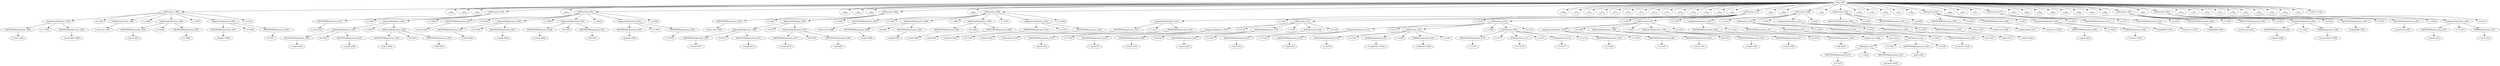 digraph {

"Prog_1987"->"CallFunction_1988";
"CallFunction_1988"->"AssignmentOpetators_1989";
"AssignmentOpetators_1989"->"IDENTIFIERExpression_1990";
"IDENTIFIERExpression_1990"->"<schiz>1991";
"AssignmentOpetators_1989"->"<<->1992";
"AssignmentOpetators_1989"->"IDENTIFIERExpression_1993";
"IDENTIFIERExpression_1993"->"<read.table>1994";
"CallFunction_1988"->"<(>1995";
"CallFunction_1988"->"STRINGExpression_1996";
"STRINGExpression_1996"->"<'schiz.txt'>1997";
"CallFunction_1988"->"<,>1998";
"CallFunction_1988"->"AssignmentOpetators_1999";
"AssignmentOpetators_1999"->"IDENTIFIERExpression_2000";
"IDENTIFIERExpression_2000"->"<as.is>2001";
"AssignmentOpetators_1999"->"<=>2002";
"AssignmentOpetators_1999"->"IDENTIFIERExpression_2003";
"IDENTIFIERExpression_2003"->"<T>2004";
"CallFunction_1988"->"<,>2005";
"CallFunction_1988"->"AssignmentOpetators_2006";
"AssignmentOpetators_2006"->"IDENTIFIERExpression_2007";
"IDENTIFIERExpression_2007"->"<header>2008";
"AssignmentOpetators_2006"->"<=>2009";
"AssignmentOpetators_2006"->"IDENTIFIERExpression_2010";
"IDENTIFIERExpression_2010"->"<T>2011";
"CallFunction_1988"->"<)>2012";
"Prog_1987"->"<
>2013";
"Prog_1987"->"<
>2014";
"Prog_1987"->"<
>2015";
"Prog_1987"->"CallFunction_2016";
"CallFunction_2016"->"IDENTIFIERExpression_2017";
"IDENTIFIERExpression_2017"->"<t.test>2018";
"CallFunction_2016"->"<(>2019";
"CallFunction_2016"->"MinusOrPlusBinary_2020";
"MinusOrPlusBinary_2020"->"DollarAndAtOperators_2021";
"DollarAndAtOperators_2021"->"IDENTIFIERExpression_2022";
"IDENTIFIERExpression_2022"->"<schiz>2023";
"DollarAndAtOperators_2021"->"<$>2024";
"DollarAndAtOperators_2021"->"IDENTIFIERExpression_2025";
"IDENTIFIERExpression_2025"->"<unaff>2026";
"MinusOrPlusBinary_2020"->"<->2027";
"MinusOrPlusBinary_2020"->"DollarAndAtOperators_2028";
"DollarAndAtOperators_2028"->"IDENTIFIERExpression_2029";
"IDENTIFIERExpression_2029"->"<schiz>2030";
"DollarAndAtOperators_2028"->"<$>2031";
"DollarAndAtOperators_2028"->"IDENTIFIERExpression_2032";
"IDENTIFIERExpression_2032"->"<aff>2033";
"CallFunction_2016"->"<)>2034";
"Prog_1987"->"<
>2035";
"Prog_1987"->"CallFunction_2036";
"CallFunction_2036"->"IDENTIFIERExpression_2037";
"IDENTIFIERExpression_2037"->"<t.test>2038";
"CallFunction_2036"->"<(>2039";
"CallFunction_2036"->"DollarAndAtOperators_2040";
"DollarAndAtOperators_2040"->"IDENTIFIERExpression_2041";
"IDENTIFIERExpression_2041"->"<schiz>2042";
"DollarAndAtOperators_2040"->"<$>2043";
"DollarAndAtOperators_2040"->"IDENTIFIERExpression_2044";
"IDENTIFIERExpression_2044"->"<unaff>2045";
"CallFunction_2036"->"<,>2046";
"CallFunction_2036"->"DollarAndAtOperators_2047";
"DollarAndAtOperators_2047"->"IDENTIFIERExpression_2048";
"IDENTIFIERExpression_2048"->"<schiz>2049";
"DollarAndAtOperators_2047"->"<$>2050";
"DollarAndAtOperators_2047"->"IDENTIFIERExpression_2051";
"IDENTIFIERExpression_2051"->"<aff>2052";
"CallFunction_2036"->"<,>2053";
"CallFunction_2036"->"AssignmentOpetators_2054";
"AssignmentOpetators_2054"->"IDENTIFIERExpression_2055";
"IDENTIFIERExpression_2055"->"<paired>2056";
"AssignmentOpetators_2054"->"<=>2057";
"AssignmentOpetators_2054"->"IDENTIFIERExpression_2058";
"IDENTIFIERExpression_2058"->"<T>2059";
"CallFunction_2036"->"<)>2060";
"Prog_1987"->"<
>2061";
"Prog_1987"->"<
>2062";
"Prog_1987"->"<
>2063";
"Prog_1987"->"CallFunction_2064";
"CallFunction_2064"->"IDENTIFIERExpression_2065";
"IDENTIFIERExpression_2065"->"<wilcox.test>2066";
"CallFunction_2064"->"<(>2067";
"CallFunction_2064"->"MinusOrPlusBinary_2068";
"MinusOrPlusBinary_2068"->"DollarAndAtOperators_2069";
"DollarAndAtOperators_2069"->"IDENTIFIERExpression_2070";
"IDENTIFIERExpression_2070"->"<schiz>2071";
"DollarAndAtOperators_2069"->"<$>2072";
"DollarAndAtOperators_2069"->"IDENTIFIERExpression_2073";
"IDENTIFIERExpression_2073"->"<unaff>2074";
"MinusOrPlusBinary_2068"->"<->2075";
"MinusOrPlusBinary_2068"->"DollarAndAtOperators_2076";
"DollarAndAtOperators_2076"->"IDENTIFIERExpression_2077";
"IDENTIFIERExpression_2077"->"<schiz>2078";
"DollarAndAtOperators_2076"->"<$>2079";
"DollarAndAtOperators_2076"->"IDENTIFIERExpression_2080";
"IDENTIFIERExpression_2080"->"<aff>2081";
"CallFunction_2064"->"<)>2082";
"Prog_1987"->"<
>2083";
"Prog_1987"->"CallFunction_2084";
"CallFunction_2084"->"IDENTIFIERExpression_2085";
"IDENTIFIERExpression_2085"->"<wilcox.test>2086";
"CallFunction_2084"->"<(>2087";
"CallFunction_2084"->"DollarAndAtOperators_2088";
"DollarAndAtOperators_2088"->"IDENTIFIERExpression_2089";
"IDENTIFIERExpression_2089"->"<schiz>2090";
"DollarAndAtOperators_2088"->"<$>2091";
"DollarAndAtOperators_2088"->"IDENTIFIERExpression_2092";
"IDENTIFIERExpression_2092"->"<unaff>2093";
"CallFunction_2084"->"<,>2094";
"CallFunction_2084"->"DollarAndAtOperators_2095";
"DollarAndAtOperators_2095"->"IDENTIFIERExpression_2096";
"IDENTIFIERExpression_2096"->"<schiz>2097";
"DollarAndAtOperators_2095"->"<$>2098";
"DollarAndAtOperators_2095"->"IDENTIFIERExpression_2099";
"IDENTIFIERExpression_2099"->"<aff>2100";
"CallFunction_2084"->"<,>2101";
"CallFunction_2084"->"AssignmentOpetators_2102";
"AssignmentOpetators_2102"->"IDENTIFIERExpression_2103";
"IDENTIFIERExpression_2103"->"<paired>2104";
"AssignmentOpetators_2102"->"<=>2105";
"AssignmentOpetators_2102"->"IDENTIFIERExpression_2106";
"IDENTIFIERExpression_2106"->"<T>2107";
"CallFunction_2084"->"<)>2108";
"Prog_1987"->"<
>2109";
"Prog_1987"->"<
>2110";
"Prog_1987"->"<
>2111";
"Prog_1987"->"<
>2112";
"Prog_1987"->"<
>2113";
"Prog_1987"->"<
>2114";
"Prog_1987"->"<
>2115";
"Prog_1987"->"<
>2116";
"Prog_1987"->"<
>2117";
"Prog_1987"->"<
>2118";
"Prog_1987"->"<
>2119";
"Prog_1987"->"<
>2120";
"Prog_1987"->"<
>2121";
"Prog_1987"->"<
>2122";
"Prog_1987"->"CallFunction_2123";
"CallFunction_2123"->"AssignmentOpetators_2124";
"AssignmentOpetators_2124"->"IDENTIFIERExpression_2125";
"IDENTIFIERExpression_2125"->"<schiz2>2126";
"AssignmentOpetators_2124"->"<<->2127";
"AssignmentOpetators_2124"->"IDENTIFIERExpression_2128";
"IDENTIFIERExpression_2128"->"<data.frame>2129";
"CallFunction_2123"->"<(>2130";
"CallFunction_2123"->"CallFunction_2131";
"CallFunction_2131"->"AssignmentOpetators_2132";
"AssignmentOpetators_2132"->"IDENTIFIERExpression_2133";
"IDENTIFIERExpression_2133"->"<pair>2134";
"AssignmentOpetators_2132"->"<=>2135";
"AssignmentOpetators_2132"->"IDENTIFIERExpression_2136";
"IDENTIFIERExpression_2136"->"<rep>2137";
"CallFunction_2131"->"<(>2138";
"CallFunction_2131"->"DollarAndAtOperators_2139";
"DollarAndAtOperators_2139"->"IDENTIFIERExpression_2140";
"IDENTIFIERExpression_2140"->"<schiz>2141";
"DollarAndAtOperators_2139"->"<$>2142";
"DollarAndAtOperators_2139"->"IDENTIFIERExpression_2143";
"IDENTIFIERExpression_2143"->"<pair>2144";
"CallFunction_2131"->"<,>2145";
"CallFunction_2131"->"INTExpression_2146";
"INTExpression_2146"->"<2>2147";
"CallFunction_2131"->"<)>2148";
"CallFunction_2123"->"<,>2149";
"CallFunction_2123"->"CallFunction_2150";
"CallFunction_2150"->"AssignmentOpetators_2151";
"AssignmentOpetators_2151"->"IDENTIFIERExpression_2152";
"IDENTIFIERExpression_2152"->"<trt>2153";
"AssignmentOpetators_2151"->"<=>2154";
"AssignmentOpetators_2151"->"IDENTIFIERExpression_2155";
"IDENTIFIERExpression_2155"->"<rep>2156";
"CallFunction_2150"->"<(>2157";
"CallFunction_2150"->"CallFunction_2158";
"CallFunction_2158"->"IDENTIFIERExpression_2159";
"IDENTIFIERExpression_2159"->"<c>2160";
"CallFunction_2158"->"<(>2161";
"CallFunction_2158"->"STRINGExpression_2162";
"STRINGExpression_2162"->"<'unaffected'>2163";
"CallFunction_2158"->"<,>2164";
"CallFunction_2158"->"STRINGExpression_2165";
"STRINGExpression_2165"->"<'affected'>2166";
"CallFunction_2158"->"<)>2167";
"CallFunction_2150"->"<,>2168";
"CallFunction_2150"->"CallFunction_2169";
"CallFunction_2169"->"IDENTIFIERExpression_2170";
"IDENTIFIERExpression_2170"->"<c>2171";
"CallFunction_2169"->"<(>2172";
"CallFunction_2169"->"INTExpression_2173";
"INTExpression_2173"->"<15>2174";
"CallFunction_2169"->"<,>2175";
"CallFunction_2169"->"INTExpression_2176";
"INTExpression_2176"->"<15>2177";
"CallFunction_2169"->"<)>2178";
"CallFunction_2150"->"<)>2179";
"CallFunction_2123"->"<,>2180";
"CallFunction_2123"->"CallFunction_2181";
"CallFunction_2181"->"AssignmentOpetators_2182";
"AssignmentOpetators_2182"->"IDENTIFIERExpression_2183";
"IDENTIFIERExpression_2183"->"<y>2184";
"AssignmentOpetators_2182"->"<=>2185";
"AssignmentOpetators_2182"->"IDENTIFIERExpression_2186";
"IDENTIFIERExpression_2186"->"<c>2187";
"CallFunction_2181"->"<(>2188";
"CallFunction_2181"->"DollarAndAtOperators_2189";
"DollarAndAtOperators_2189"->"IDENTIFIERExpression_2190";
"IDENTIFIERExpression_2190"->"<schiz>2191";
"DollarAndAtOperators_2189"->"<$>2192";
"DollarAndAtOperators_2189"->"IDENTIFIERExpression_2193";
"IDENTIFIERExpression_2193"->"<unaff>2194";
"CallFunction_2181"->"<,>2195";
"CallFunction_2181"->"DollarAndAtOperators_2196";
"DollarAndAtOperators_2196"->"IDENTIFIERExpression_2197";
"IDENTIFIERExpression_2197"->"<schiz>2198";
"DollarAndAtOperators_2196"->"<$>2199";
"DollarAndAtOperators_2196"->"IDENTIFIERExpression_2200";
"IDENTIFIERExpression_2200"->"<aff>2201";
"CallFunction_2181"->"<)>2202";
"CallFunction_2123"->"<)>2203";
"Prog_1987"->"<
>2204";
"Prog_1987"->"<
>2205";
"Prog_1987"->"CallFunction_2206";
"CallFunction_2206"->"AssignmentOpetators_2207";
"AssignmentOpetators_2207"->"IDENTIFIERExpression_2208";
"IDENTIFIERExpression_2208"->"<schiz2.aov>2209";
"AssignmentOpetators_2207"->"<<->2210";
"AssignmentOpetators_2207"->"IDENTIFIERExpression_2211";
"IDENTIFIERExpression_2211"->"<aov>2212";
"CallFunction_2206"->"<(>2213";
"CallFunction_2206"->"CallFunction_2214";
"CallFunction_2214"->"MinusOrPlusBinary_2215";
"MinusOrPlusBinary_2215"->"CallFunction_2216";
"CallFunction_2216"->"TildeBinary_2217";
"TildeBinary_2217"->"IDENTIFIERExpression_2218";
"IDENTIFIERExpression_2218"->"<y>2219";
"TildeBinary_2217"->"<~>2220";
"TildeBinary_2217"->"IDENTIFIERExpression_2221";
"IDENTIFIERExpression_2221"->"<as.factor>2222";
"CallFunction_2216"->"<(>2223";
"CallFunction_2216"->"IDENTIFIERExpression_2224";
"IDENTIFIERExpression_2224"->"<pair>2225";
"CallFunction_2216"->"<)>2226";
"MinusOrPlusBinary_2215"->"<+>2227";
"MinusOrPlusBinary_2215"->"IDENTIFIERExpression_2228";
"IDENTIFIERExpression_2228"->"<as.factor>2229";
"CallFunction_2214"->"<(>2230";
"CallFunction_2214"->"IDENTIFIERExpression_2231";
"IDENTIFIERExpression_2231"->"<trt>2232";
"CallFunction_2214"->"<)>2233";
"CallFunction_2206"->"<,>2234";
"CallFunction_2206"->"AssignmentOpetators_2235";
"AssignmentOpetators_2235"->"IDENTIFIERExpression_2236";
"IDENTIFIERExpression_2236"->"<data>2237";
"AssignmentOpetators_2235"->"<=>2238";
"AssignmentOpetators_2235"->"IDENTIFIERExpression_2239";
"IDENTIFIERExpression_2239"->"<schiz2>2240";
"CallFunction_2206"->"<)>2241";
"Prog_1987"->"<
>2242";
"Prog_1987"->"CallFunction_2243";
"CallFunction_2243"->"IDENTIFIERExpression_2244";
"IDENTIFIERExpression_2244"->"<anova>2245";
"CallFunction_2243"->"<(>2246";
"CallFunction_2243"->"IDENTIFIERExpression_2247";
"IDENTIFIERExpression_2247"->"<schiz2.aov>2248";
"CallFunction_2243"->"<)>2249";
"Prog_1987"->"<
>2250";
"Prog_1987"->"<
>2251";
"Prog_1987"->"<
>2252";
"Prog_1987"->"<
>2253";
"Prog_1987"->"<
>2254";
"Prog_1987"->"CallFunction_2255";
"CallFunction_2255"->"IDENTIFIERExpression_2256";
"IDENTIFIERExpression_2256"->"<model.tables>2257";
"CallFunction_2255"->"<(>2258";
"CallFunction_2255"->"IDENTIFIERExpression_2259";
"IDENTIFIERExpression_2259"->"<schiz2.aov>2260";
"CallFunction_2255"->"<,>2261";
"CallFunction_2255"->"AssignmentOpetators_2262";
"AssignmentOpetators_2262"->"IDENTIFIERExpression_2263";
"IDENTIFIERExpression_2263"->"<type>2264";
"AssignmentOpetators_2262"->"<=>2265";
"AssignmentOpetators_2262"->"STRINGExpression_2266";
"STRINGExpression_2266"->"<'means'>2267";
"CallFunction_2255"->"<)>2268";
"Prog_1987"->"<
>2269";
"Prog_1987"->"<
>2270";
"Prog_1987"->"<
>2271";
"Prog_1987"->"CallFunction_2272";
"CallFunction_2272"->"IDENTIFIERExpression_2273";
"IDENTIFIERExpression_2273"->"<TukeyHSD>2274";
"CallFunction_2272"->"<(>2275";
"CallFunction_2272"->"IDENTIFIERExpression_2276";
"IDENTIFIERExpression_2276"->"<schiz2.aov>2277";
"CallFunction_2272"->"<)>2278";
"Prog_1987"->"<
>2279";
"Prog_1987"->"<
>2280";
"Prog_1987"->"<
>2281";
"Prog_1987"->"<
>2282";
"Prog_1987"->"<
>2283";
"Prog_1987"->"<
>2284";
"Prog_1987"->"<
>2285";
"Prog_1987"->"<
>2286";
"Prog_1987"->"CallFunction_2287";
"CallFunction_2287"->"IDENTIFIERExpression_2288";
"IDENTIFIERExpression_2288"->"<TukeyHSD>2289";
"CallFunction_2287"->"<(>2290";
"CallFunction_2287"->"IDENTIFIERExpression_2291";
"IDENTIFIERExpression_2291"->"<schiz2.aov>2292";
"CallFunction_2287"->"<,>2293";
"CallFunction_2287"->"AssignmentOpetators_2294";
"AssignmentOpetators_2294"->"IDENTIFIERExpression_2295";
"IDENTIFIERExpression_2295"->"<which>2296";
"AssignmentOpetators_2294"->"<=>2297";
"AssignmentOpetators_2294"->"STRINGExpression_2298";
"STRINGExpression_2298"->"<'as.factor(trt)'>2299";
"CallFunction_2287"->"<)>2300";
"Prog_1987"->"<
>2301";
"Prog_1987"->"CallFunction_2302";
"CallFunction_2302"->"IDENTIFIERExpression_2303";
"IDENTIFIERExpression_2303"->"<TukeyHSD>2304";
"CallFunction_2302"->"<(>2305";
"CallFunction_2302"->"IDENTIFIERExpression_2306";
"IDENTIFIERExpression_2306"->"<schiz2.aov>2307";
"CallFunction_2302"->"<,>2308";
"CallFunction_2302"->"AssignmentOpetators_2309";
"AssignmentOpetators_2309"->"IDENTIFIERExpression_2310";
"IDENTIFIERExpression_2310"->"<which>2311";
"AssignmentOpetators_2309"->"<=>2312";
"AssignmentOpetators_2309"->"STRINGExpression_2313";
"STRINGExpression_2313"->"<'trt'>2314";
"CallFunction_2302"->"<)>2315";
"Prog_1987"->"<
>2316";
"Prog_1987"->"<
>2317";
"Prog_1987"->"<
>2318";
"Prog_1987"->"<
>2319";
"Prog_1987"->"<
>2320";
"Prog_1987"->"<
>2321";
"Prog_1987"->"<
>2322";
"Prog_1987"->"<
>2323";
"Prog_1987"->"<
>2324";
"Prog_1987"->"<
>2325";
"Prog_1987"->"<<EOF>>2326";
}
